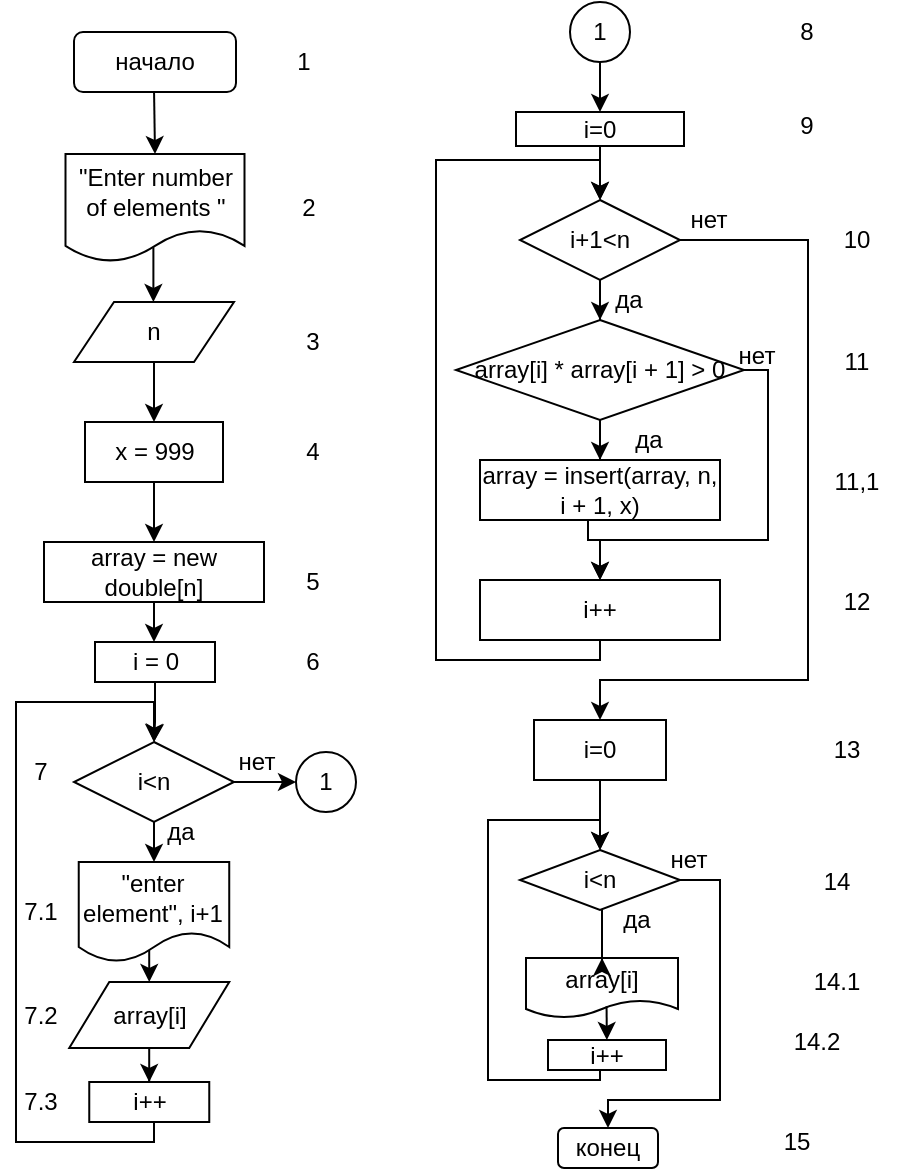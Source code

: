 <mxfile version="16.0.0" type="github">
  <diagram id="aShKJb1EcJVqntHxSxEi" name="Page-1">
    <mxGraphModel dx="661" dy="741" grid="1" gridSize="10" guides="1" tooltips="1" connect="1" arrows="1" fold="1" page="1" pageScale="1" pageWidth="827" pageHeight="1169" math="0" shadow="0">
      <root>
        <mxCell id="0" />
        <mxCell id="1" parent="0" />
        <mxCell id="8L_f6q-vc3C_Bcib5PFj-27" value="" style="edgeStyle=orthogonalEdgeStyle;rounded=0;orthogonalLoop=1;jettySize=auto;html=1;entryX=0.5;entryY=0;entryDx=0;entryDy=0;" parent="1" target="snDjKhzo3X8GfgQxH-U5-2" edge="1">
          <mxGeometry relative="1" as="geometry">
            <mxPoint x="989.029" y="45" as="sourcePoint" />
            <mxPoint x="989.5" y="75" as="targetPoint" />
          </mxGeometry>
        </mxCell>
        <mxCell id="8L_f6q-vc3C_Bcib5PFj-31" value="начало" style="rounded=1;whiteSpace=wrap;html=1;" parent="1" vertex="1">
          <mxGeometry x="949" y="15" width="81" height="30" as="geometry" />
        </mxCell>
        <mxCell id="IL574nIS1ITczs5gziKt-34" value="" style="edgeStyle=orthogonalEdgeStyle;rounded=0;orthogonalLoop=1;jettySize=auto;html=1;entryX=0.5;entryY=0;entryDx=0;entryDy=0;" parent="1" edge="1">
          <mxGeometry relative="1" as="geometry">
            <mxPoint x="1003.51" y="863" as="targetPoint" />
            <Array as="points">
              <mxPoint x="1003.51" y="1100" />
              <mxPoint x="871.51" y="1100" />
              <mxPoint x="871.51" y="840" />
              <mxPoint x="1003.51" y="840" />
            </Array>
          </mxGeometry>
        </mxCell>
        <mxCell id="dGg0gzjNT_DizceMxnT--4" value="1" style="text;html=1;strokeColor=none;fillColor=none;align=center;verticalAlign=middle;whiteSpace=wrap;rounded=0;" parent="1" vertex="1">
          <mxGeometry x="1050" y="22.5" width="28" height="15" as="geometry" />
        </mxCell>
        <mxCell id="snDjKhzo3X8GfgQxH-U5-4" value="" style="edgeStyle=orthogonalEdgeStyle;rounded=0;orthogonalLoop=1;jettySize=auto;html=1;exitX=0.491;exitY=0.864;exitDx=0;exitDy=0;exitPerimeter=0;" parent="1" source="snDjKhzo3X8GfgQxH-U5-2" target="snDjKhzo3X8GfgQxH-U5-3" edge="1">
          <mxGeometry relative="1" as="geometry" />
        </mxCell>
        <mxCell id="snDjKhzo3X8GfgQxH-U5-2" value="&lt;span&gt;&quot;Enter number of elements &quot;&lt;/span&gt;" style="shape=document;whiteSpace=wrap;html=1;boundedLbl=1;" parent="1" vertex="1">
          <mxGeometry x="944.75" y="76" width="89.5" height="54" as="geometry" />
        </mxCell>
        <mxCell id="snDjKhzo3X8GfgQxH-U5-6" value="" style="edgeStyle=orthogonalEdgeStyle;rounded=0;orthogonalLoop=1;jettySize=auto;html=1;" parent="1" source="snDjKhzo3X8GfgQxH-U5-3" target="snDjKhzo3X8GfgQxH-U5-5" edge="1">
          <mxGeometry relative="1" as="geometry" />
        </mxCell>
        <mxCell id="snDjKhzo3X8GfgQxH-U5-3" value="n" style="shape=parallelogram;perimeter=parallelogramPerimeter;whiteSpace=wrap;html=1;fixedSize=1;" parent="1" vertex="1">
          <mxGeometry x="949" y="150" width="80" height="30" as="geometry" />
        </mxCell>
        <mxCell id="snDjKhzo3X8GfgQxH-U5-8" value="" style="edgeStyle=orthogonalEdgeStyle;rounded=0;orthogonalLoop=1;jettySize=auto;html=1;" parent="1" source="snDjKhzo3X8GfgQxH-U5-5" target="snDjKhzo3X8GfgQxH-U5-7" edge="1">
          <mxGeometry relative="1" as="geometry" />
        </mxCell>
        <mxCell id="snDjKhzo3X8GfgQxH-U5-5" value="x = 999" style="whiteSpace=wrap;html=1;" parent="1" vertex="1">
          <mxGeometry x="954.5" y="210" width="69" height="30" as="geometry" />
        </mxCell>
        <mxCell id="snDjKhzo3X8GfgQxH-U5-10" value="" style="edgeStyle=orthogonalEdgeStyle;rounded=0;orthogonalLoop=1;jettySize=auto;html=1;" parent="1" source="snDjKhzo3X8GfgQxH-U5-7" target="snDjKhzo3X8GfgQxH-U5-9" edge="1">
          <mxGeometry relative="1" as="geometry" />
        </mxCell>
        <mxCell id="snDjKhzo3X8GfgQxH-U5-7" value="array = new double[n]" style="whiteSpace=wrap;html=1;" parent="1" vertex="1">
          <mxGeometry x="934" y="270" width="110" height="30" as="geometry" />
        </mxCell>
        <mxCell id="snDjKhzo3X8GfgQxH-U5-12" value="" style="edgeStyle=orthogonalEdgeStyle;rounded=0;orthogonalLoop=1;jettySize=auto;html=1;" parent="1" source="snDjKhzo3X8GfgQxH-U5-9" target="snDjKhzo3X8GfgQxH-U5-11" edge="1">
          <mxGeometry relative="1" as="geometry" />
        </mxCell>
        <mxCell id="snDjKhzo3X8GfgQxH-U5-9" value="i = 0" style="whiteSpace=wrap;html=1;" parent="1" vertex="1">
          <mxGeometry x="959.5" y="320" width="60" height="20" as="geometry" />
        </mxCell>
        <mxCell id="snDjKhzo3X8GfgQxH-U5-14" value="" style="edgeStyle=orthogonalEdgeStyle;rounded=0;orthogonalLoop=1;jettySize=auto;html=1;" parent="1" source="snDjKhzo3X8GfgQxH-U5-11" target="snDjKhzo3X8GfgQxH-U5-13" edge="1">
          <mxGeometry relative="1" as="geometry" />
        </mxCell>
        <mxCell id="snDjKhzo3X8GfgQxH-U5-20" style="edgeStyle=orthogonalEdgeStyle;rounded=0;orthogonalLoop=1;jettySize=auto;html=1;" parent="1" source="snDjKhzo3X8GfgQxH-U5-11" edge="1">
          <mxGeometry relative="1" as="geometry">
            <mxPoint x="1060" y="390.0" as="targetPoint" />
          </mxGeometry>
        </mxCell>
        <mxCell id="snDjKhzo3X8GfgQxH-U5-11" value="i&amp;lt;n" style="rhombus;whiteSpace=wrap;html=1;" parent="1" vertex="1">
          <mxGeometry x="949" y="370" width="80" height="40" as="geometry" />
        </mxCell>
        <mxCell id="snDjKhzo3X8GfgQxH-U5-16" value="" style="edgeStyle=orthogonalEdgeStyle;rounded=0;orthogonalLoop=1;jettySize=auto;html=1;exitX=0.483;exitY=0.854;exitDx=0;exitDy=0;exitPerimeter=0;entryX=0.5;entryY=0;entryDx=0;entryDy=0;" parent="1" source="snDjKhzo3X8GfgQxH-U5-13" target="snDjKhzo3X8GfgQxH-U5-15" edge="1">
          <mxGeometry relative="1" as="geometry" />
        </mxCell>
        <mxCell id="snDjKhzo3X8GfgQxH-U5-13" value="&quot;enter element&quot;, i+1" style="shape=document;whiteSpace=wrap;html=1;boundedLbl=1;" parent="1" vertex="1">
          <mxGeometry x="951.37" y="430" width="75.25" height="50" as="geometry" />
        </mxCell>
        <mxCell id="snDjKhzo3X8GfgQxH-U5-18" value="" style="edgeStyle=orthogonalEdgeStyle;rounded=0;orthogonalLoop=1;jettySize=auto;html=1;" parent="1" source="snDjKhzo3X8GfgQxH-U5-15" target="snDjKhzo3X8GfgQxH-U5-17" edge="1">
          <mxGeometry relative="1" as="geometry" />
        </mxCell>
        <mxCell id="snDjKhzo3X8GfgQxH-U5-15" value="array[i]" style="shape=parallelogram;perimeter=parallelogramPerimeter;whiteSpace=wrap;html=1;fixedSize=1;" parent="1" vertex="1">
          <mxGeometry x="946.63" y="490" width="79.99" height="33" as="geometry" />
        </mxCell>
        <mxCell id="snDjKhzo3X8GfgQxH-U5-19" style="edgeStyle=orthogonalEdgeStyle;rounded=0;orthogonalLoop=1;jettySize=auto;html=1;entryX=0.5;entryY=0;entryDx=0;entryDy=0;" parent="1" source="snDjKhzo3X8GfgQxH-U5-17" target="snDjKhzo3X8GfgQxH-U5-11" edge="1">
          <mxGeometry relative="1" as="geometry">
            <mxPoint x="920" y="350" as="targetPoint" />
            <Array as="points">
              <mxPoint x="989" y="570" />
              <mxPoint x="920" y="570" />
              <mxPoint x="920" y="350" />
              <mxPoint x="989" y="350" />
            </Array>
          </mxGeometry>
        </mxCell>
        <mxCell id="snDjKhzo3X8GfgQxH-U5-17" value="i++" style="whiteSpace=wrap;html=1;" parent="1" vertex="1">
          <mxGeometry x="956.63" y="540" width="60" height="20" as="geometry" />
        </mxCell>
        <mxCell id="snDjKhzo3X8GfgQxH-U5-21" value="1" style="ellipse;whiteSpace=wrap;html=1;aspect=fixed;" parent="1" vertex="1">
          <mxGeometry x="1060" y="375" width="30" height="30" as="geometry" />
        </mxCell>
        <mxCell id="snDjKhzo3X8GfgQxH-U5-34" value="" style="edgeStyle=orthogonalEdgeStyle;rounded=0;orthogonalLoop=1;jettySize=auto;html=1;" parent="1" source="snDjKhzo3X8GfgQxH-U5-22" target="snDjKhzo3X8GfgQxH-U5-33" edge="1">
          <mxGeometry relative="1" as="geometry" />
        </mxCell>
        <mxCell id="snDjKhzo3X8GfgQxH-U5-22" value="1" style="ellipse;whiteSpace=wrap;html=1;aspect=fixed;" parent="1" vertex="1">
          <mxGeometry x="1197" width="30" height="30" as="geometry" />
        </mxCell>
        <mxCell id="snDjKhzo3X8GfgQxH-U5-23" value="2" style="text;html=1;align=center;verticalAlign=middle;resizable=0;points=[];autosize=1;strokeColor=none;fillColor=none;" parent="1" vertex="1">
          <mxGeometry x="1056" y="93" width="20" height="20" as="geometry" />
        </mxCell>
        <mxCell id="snDjKhzo3X8GfgQxH-U5-24" value="3" style="text;html=1;align=center;verticalAlign=middle;resizable=0;points=[];autosize=1;strokeColor=none;fillColor=none;" parent="1" vertex="1">
          <mxGeometry x="1058" y="160" width="20" height="20" as="geometry" />
        </mxCell>
        <mxCell id="snDjKhzo3X8GfgQxH-U5-26" value="4" style="text;html=1;align=center;verticalAlign=middle;resizable=0;points=[];autosize=1;strokeColor=none;fillColor=none;" parent="1" vertex="1">
          <mxGeometry x="1058" y="215" width="20" height="20" as="geometry" />
        </mxCell>
        <mxCell id="snDjKhzo3X8GfgQxH-U5-27" value="5" style="text;html=1;align=center;verticalAlign=middle;resizable=0;points=[];autosize=1;strokeColor=none;fillColor=none;" parent="1" vertex="1">
          <mxGeometry x="1058" y="280" width="20" height="20" as="geometry" />
        </mxCell>
        <mxCell id="snDjKhzo3X8GfgQxH-U5-28" value="6" style="text;html=1;align=center;verticalAlign=middle;resizable=0;points=[];autosize=1;strokeColor=none;fillColor=none;" parent="1" vertex="1">
          <mxGeometry x="1058" y="320" width="20" height="20" as="geometry" />
        </mxCell>
        <mxCell id="snDjKhzo3X8GfgQxH-U5-29" value="7" style="text;html=1;align=center;verticalAlign=middle;resizable=0;points=[];autosize=1;strokeColor=none;fillColor=none;" parent="1" vertex="1">
          <mxGeometry x="921.75" y="375" width="20" height="20" as="geometry" />
        </mxCell>
        <mxCell id="snDjKhzo3X8GfgQxH-U5-30" value="7.1" style="text;html=1;align=center;verticalAlign=middle;resizable=0;points=[];autosize=1;strokeColor=none;fillColor=none;" parent="1" vertex="1">
          <mxGeometry x="916.63" y="445" width="30" height="20" as="geometry" />
        </mxCell>
        <mxCell id="snDjKhzo3X8GfgQxH-U5-31" value="7.2" style="text;html=1;align=center;verticalAlign=middle;resizable=0;points=[];autosize=1;strokeColor=none;fillColor=none;" parent="1" vertex="1">
          <mxGeometry x="916.63" y="496.5" width="30" height="20" as="geometry" />
        </mxCell>
        <mxCell id="snDjKhzo3X8GfgQxH-U5-32" value="7.3" style="text;html=1;align=center;verticalAlign=middle;resizable=0;points=[];autosize=1;strokeColor=none;fillColor=none;" parent="1" vertex="1">
          <mxGeometry x="916.63" y="540" width="30" height="20" as="geometry" />
        </mxCell>
        <mxCell id="snDjKhzo3X8GfgQxH-U5-36" value="" style="edgeStyle=orthogonalEdgeStyle;rounded=0;orthogonalLoop=1;jettySize=auto;html=1;" parent="1" source="snDjKhzo3X8GfgQxH-U5-33" target="snDjKhzo3X8GfgQxH-U5-35" edge="1">
          <mxGeometry relative="1" as="geometry" />
        </mxCell>
        <mxCell id="snDjKhzo3X8GfgQxH-U5-33" value="i=0" style="whiteSpace=wrap;html=1;" parent="1" vertex="1">
          <mxGeometry x="1170" y="55" width="84" height="17" as="geometry" />
        </mxCell>
        <mxCell id="snDjKhzo3X8GfgQxH-U5-38" value="" style="edgeStyle=orthogonalEdgeStyle;rounded=0;orthogonalLoop=1;jettySize=auto;html=1;" parent="1" source="snDjKhzo3X8GfgQxH-U5-35" target="snDjKhzo3X8GfgQxH-U5-37" edge="1">
          <mxGeometry relative="1" as="geometry" />
        </mxCell>
        <mxCell id="snDjKhzo3X8GfgQxH-U5-51" style="edgeStyle=orthogonalEdgeStyle;rounded=0;orthogonalLoop=1;jettySize=auto;html=1;entryX=0.5;entryY=0;entryDx=0;entryDy=0;" parent="1" source="snDjKhzo3X8GfgQxH-U5-35" target="snDjKhzo3X8GfgQxH-U5-52" edge="1">
          <mxGeometry relative="1" as="geometry">
            <mxPoint x="1206" y="369" as="targetPoint" />
            <Array as="points">
              <mxPoint x="1316" y="119" />
              <mxPoint x="1316" y="339" />
              <mxPoint x="1212" y="339" />
            </Array>
          </mxGeometry>
        </mxCell>
        <mxCell id="snDjKhzo3X8GfgQxH-U5-35" value="i+1&amp;lt;n" style="rhombus;whiteSpace=wrap;html=1;" parent="1" vertex="1">
          <mxGeometry x="1172" y="99" width="80" height="40" as="geometry" />
        </mxCell>
        <mxCell id="snDjKhzo3X8GfgQxH-U5-44" value="" style="edgeStyle=orthogonalEdgeStyle;rounded=0;orthogonalLoop=1;jettySize=auto;html=1;" parent="1" source="snDjKhzo3X8GfgQxH-U5-37" target="snDjKhzo3X8GfgQxH-U5-43" edge="1">
          <mxGeometry relative="1" as="geometry" />
        </mxCell>
        <mxCell id="snDjKhzo3X8GfgQxH-U5-48" style="edgeStyle=orthogonalEdgeStyle;rounded=0;orthogonalLoop=1;jettySize=auto;html=1;entryX=0.5;entryY=0;entryDx=0;entryDy=0;" parent="1" source="snDjKhzo3X8GfgQxH-U5-37" target="snDjKhzo3X8GfgQxH-U5-46" edge="1">
          <mxGeometry relative="1" as="geometry">
            <mxPoint x="1212" y="284" as="targetPoint" />
            <Array as="points">
              <mxPoint x="1296" y="184" />
              <mxPoint x="1296" y="269" />
              <mxPoint x="1212" y="269" />
            </Array>
          </mxGeometry>
        </mxCell>
        <mxCell id="snDjKhzo3X8GfgQxH-U5-37" value="array[i] * array[i + 1] &amp;gt; 0" style="rhombus;whiteSpace=wrap;html=1;" parent="1" vertex="1">
          <mxGeometry x="1140" y="159" width="144" height="50" as="geometry" />
        </mxCell>
        <mxCell id="snDjKhzo3X8GfgQxH-U5-39" value="да" style="text;html=1;align=center;verticalAlign=middle;resizable=0;points=[];autosize=1;strokeColor=none;fillColor=none;" parent="1" vertex="1">
          <mxGeometry x="986.63" y="405" width="30" height="20" as="geometry" />
        </mxCell>
        <mxCell id="snDjKhzo3X8GfgQxH-U5-40" value="нет" style="text;html=1;align=center;verticalAlign=middle;resizable=0;points=[];autosize=1;strokeColor=none;fillColor=none;" parent="1" vertex="1">
          <mxGeometry x="1025" y="370" width="30" height="20" as="geometry" />
        </mxCell>
        <mxCell id="snDjKhzo3X8GfgQxH-U5-41" value="да" style="text;html=1;align=center;verticalAlign=middle;resizable=0;points=[];autosize=1;strokeColor=none;fillColor=none;" parent="1" vertex="1">
          <mxGeometry x="1211" y="139" width="30" height="20" as="geometry" />
        </mxCell>
        <mxCell id="snDjKhzo3X8GfgQxH-U5-42" value="нет" style="text;html=1;align=center;verticalAlign=middle;resizable=0;points=[];autosize=1;strokeColor=none;fillColor=none;" parent="1" vertex="1">
          <mxGeometry x="1251" y="99" width="30" height="20" as="geometry" />
        </mxCell>
        <mxCell id="snDjKhzo3X8GfgQxH-U5-47" value="" style="edgeStyle=orthogonalEdgeStyle;rounded=0;orthogonalLoop=1;jettySize=auto;html=1;" parent="1" source="snDjKhzo3X8GfgQxH-U5-43" target="snDjKhzo3X8GfgQxH-U5-46" edge="1">
          <mxGeometry relative="1" as="geometry">
            <Array as="points">
              <mxPoint x="1206" y="269" />
              <mxPoint x="1212" y="269" />
            </Array>
          </mxGeometry>
        </mxCell>
        <mxCell id="snDjKhzo3X8GfgQxH-U5-43" value="array = insert(array, n, i + 1, x)" style="whiteSpace=wrap;html=1;" parent="1" vertex="1">
          <mxGeometry x="1152" y="229" width="120" height="30" as="geometry" />
        </mxCell>
        <mxCell id="snDjKhzo3X8GfgQxH-U5-45" value="да" style="text;html=1;align=center;verticalAlign=middle;resizable=0;points=[];autosize=1;strokeColor=none;fillColor=none;" parent="1" vertex="1">
          <mxGeometry x="1221" y="209" width="30" height="20" as="geometry" />
        </mxCell>
        <mxCell id="snDjKhzo3X8GfgQxH-U5-49" style="edgeStyle=orthogonalEdgeStyle;rounded=0;orthogonalLoop=1;jettySize=auto;html=1;" parent="1" source="snDjKhzo3X8GfgQxH-U5-46" edge="1">
          <mxGeometry relative="1" as="geometry">
            <mxPoint x="1212" y="99" as="targetPoint" />
            <Array as="points">
              <mxPoint x="1212" y="329" />
              <mxPoint x="1130" y="329" />
              <mxPoint x="1130" y="79" />
              <mxPoint x="1212" y="79" />
            </Array>
          </mxGeometry>
        </mxCell>
        <mxCell id="snDjKhzo3X8GfgQxH-U5-46" value="i++" style="whiteSpace=wrap;html=1;" parent="1" vertex="1">
          <mxGeometry x="1152" y="289" width="120" height="30" as="geometry" />
        </mxCell>
        <mxCell id="snDjKhzo3X8GfgQxH-U5-50" value="нет" style="text;html=1;align=center;verticalAlign=middle;resizable=0;points=[];autosize=1;strokeColor=none;fillColor=none;" parent="1" vertex="1">
          <mxGeometry x="1275" y="167" width="30" height="20" as="geometry" />
        </mxCell>
        <mxCell id="snDjKhzo3X8GfgQxH-U5-60" value="" style="edgeStyle=orthogonalEdgeStyle;rounded=0;orthogonalLoop=1;jettySize=auto;html=1;" parent="1" source="snDjKhzo3X8GfgQxH-U5-52" target="snDjKhzo3X8GfgQxH-U5-59" edge="1">
          <mxGeometry relative="1" as="geometry" />
        </mxCell>
        <mxCell id="snDjKhzo3X8GfgQxH-U5-52" value="i=0" style="whiteSpace=wrap;html=1;" parent="1" vertex="1">
          <mxGeometry x="1179" y="359" width="66" height="30" as="geometry" />
        </mxCell>
        <mxCell id="snDjKhzo3X8GfgQxH-U5-53" value="array[i]" style="shape=document;whiteSpace=wrap;html=1;boundedLbl=1;" parent="1" vertex="1">
          <mxGeometry x="1175" y="478" width="76" height="30" as="geometry" />
        </mxCell>
        <mxCell id="snDjKhzo3X8GfgQxH-U5-57" style="edgeStyle=orthogonalEdgeStyle;rounded=0;orthogonalLoop=1;jettySize=auto;html=1;entryX=0.5;entryY=0;entryDx=0;entryDy=0;" parent="1" source="snDjKhzo3X8GfgQxH-U5-55" target="snDjKhzo3X8GfgQxH-U5-59" edge="1">
          <mxGeometry relative="1" as="geometry">
            <mxPoint x="1176" y="399" as="targetPoint" />
            <Array as="points">
              <mxPoint x="1212" y="539" />
              <mxPoint x="1156" y="539" />
              <mxPoint x="1156" y="409" />
              <mxPoint x="1212" y="409" />
            </Array>
          </mxGeometry>
        </mxCell>
        <mxCell id="snDjKhzo3X8GfgQxH-U5-55" value="i++" style="whiteSpace=wrap;html=1;" parent="1" vertex="1">
          <mxGeometry x="1186" y="519" width="59" height="15" as="geometry" />
        </mxCell>
        <mxCell id="snDjKhzo3X8GfgQxH-U5-61" value="" style="edgeStyle=orthogonalEdgeStyle;rounded=0;orthogonalLoop=1;jettySize=auto;html=1;entryX=0.5;entryY=0;entryDx=0;entryDy=0;" parent="1" source="snDjKhzo3X8GfgQxH-U5-59" target="snDjKhzo3X8GfgQxH-U5-53" edge="1">
          <mxGeometry relative="1" as="geometry">
            <Array as="points">
              <mxPoint x="1213" y="479" />
              <mxPoint x="1213" y="479" />
            </Array>
          </mxGeometry>
        </mxCell>
        <mxCell id="snDjKhzo3X8GfgQxH-U5-64" style="edgeStyle=orthogonalEdgeStyle;rounded=0;orthogonalLoop=1;jettySize=auto;html=1;entryX=0.5;entryY=0;entryDx=0;entryDy=0;" parent="1" source="snDjKhzo3X8GfgQxH-U5-59" target="snDjKhzo3X8GfgQxH-U5-66" edge="1">
          <mxGeometry relative="1" as="geometry">
            <mxPoint x="1256" y="579" as="targetPoint" />
            <Array as="points">
              <mxPoint x="1272" y="439" />
              <mxPoint x="1272" y="549" />
              <mxPoint x="1216" y="549" />
            </Array>
          </mxGeometry>
        </mxCell>
        <mxCell id="snDjKhzo3X8GfgQxH-U5-59" value="i&amp;lt;n" style="rhombus;whiteSpace=wrap;html=1;" parent="1" vertex="1">
          <mxGeometry x="1172" y="424" width="80" height="30" as="geometry" />
        </mxCell>
        <mxCell id="snDjKhzo3X8GfgQxH-U5-62" value="" style="endArrow=classic;html=1;rounded=0;exitX=0.53;exitY=0.805;exitDx=0;exitDy=0;exitPerimeter=0;" parent="1" source="snDjKhzo3X8GfgQxH-U5-53" target="snDjKhzo3X8GfgQxH-U5-55" edge="1">
          <mxGeometry width="50" height="50" relative="1" as="geometry">
            <mxPoint x="1196" y="529" as="sourcePoint" />
            <mxPoint x="1246" y="479" as="targetPoint" />
          </mxGeometry>
        </mxCell>
        <mxCell id="snDjKhzo3X8GfgQxH-U5-63" value="да" style="text;html=1;align=center;verticalAlign=middle;resizable=0;points=[];autosize=1;strokeColor=none;fillColor=none;" parent="1" vertex="1">
          <mxGeometry x="1215" y="449" width="30" height="20" as="geometry" />
        </mxCell>
        <mxCell id="snDjKhzo3X8GfgQxH-U5-65" value="нет" style="text;html=1;align=center;verticalAlign=middle;resizable=0;points=[];autosize=1;strokeColor=none;fillColor=none;" parent="1" vertex="1">
          <mxGeometry x="1241" y="419" width="30" height="20" as="geometry" />
        </mxCell>
        <mxCell id="snDjKhzo3X8GfgQxH-U5-66" value="конец" style="rounded=1;whiteSpace=wrap;html=1;" parent="1" vertex="1">
          <mxGeometry x="1191" y="563" width="50" height="20" as="geometry" />
        </mxCell>
        <mxCell id="snDjKhzo3X8GfgQxH-U5-67" value="8" style="text;html=1;align=center;verticalAlign=middle;resizable=0;points=[];autosize=1;strokeColor=none;fillColor=none;" parent="1" vertex="1">
          <mxGeometry x="1305" y="5" width="20" height="20" as="geometry" />
        </mxCell>
        <mxCell id="snDjKhzo3X8GfgQxH-U5-68" value="9" style="text;html=1;align=center;verticalAlign=middle;resizable=0;points=[];autosize=1;strokeColor=none;fillColor=none;" parent="1" vertex="1">
          <mxGeometry x="1305" y="52" width="20" height="20" as="geometry" />
        </mxCell>
        <mxCell id="snDjKhzo3X8GfgQxH-U5-69" value="10" style="text;html=1;align=center;verticalAlign=middle;resizable=0;points=[];autosize=1;strokeColor=none;fillColor=none;" parent="1" vertex="1">
          <mxGeometry x="1325" y="109" width="30" height="20" as="geometry" />
        </mxCell>
        <mxCell id="snDjKhzo3X8GfgQxH-U5-70" value="11" style="text;html=1;align=center;verticalAlign=middle;resizable=0;points=[];autosize=1;strokeColor=none;fillColor=none;" parent="1" vertex="1">
          <mxGeometry x="1325" y="170" width="30" height="20" as="geometry" />
        </mxCell>
        <mxCell id="snDjKhzo3X8GfgQxH-U5-71" value="11,1" style="text;html=1;align=center;verticalAlign=middle;resizable=0;points=[];autosize=1;strokeColor=none;fillColor=none;" parent="1" vertex="1">
          <mxGeometry x="1320" y="230" width="40" height="20" as="geometry" />
        </mxCell>
        <mxCell id="snDjKhzo3X8GfgQxH-U5-72" value="12" style="text;html=1;align=center;verticalAlign=middle;resizable=0;points=[];autosize=1;strokeColor=none;fillColor=none;" parent="1" vertex="1">
          <mxGeometry x="1325" y="290" width="30" height="20" as="geometry" />
        </mxCell>
        <mxCell id="snDjKhzo3X8GfgQxH-U5-73" value="13" style="text;html=1;align=center;verticalAlign=middle;resizable=0;points=[];autosize=1;strokeColor=none;fillColor=none;" parent="1" vertex="1">
          <mxGeometry x="1320" y="364" width="30" height="20" as="geometry" />
        </mxCell>
        <mxCell id="snDjKhzo3X8GfgQxH-U5-74" value="14" style="text;html=1;align=center;verticalAlign=middle;resizable=0;points=[];autosize=1;strokeColor=none;fillColor=none;" parent="1" vertex="1">
          <mxGeometry x="1315" y="430" width="30" height="20" as="geometry" />
        </mxCell>
        <mxCell id="snDjKhzo3X8GfgQxH-U5-75" value="14.1" style="text;html=1;align=center;verticalAlign=middle;resizable=0;points=[];autosize=1;strokeColor=none;fillColor=none;" parent="1" vertex="1">
          <mxGeometry x="1310" y="480" width="40" height="20" as="geometry" />
        </mxCell>
        <mxCell id="snDjKhzo3X8GfgQxH-U5-76" value="14.2" style="text;html=1;align=center;verticalAlign=middle;resizable=0;points=[];autosize=1;strokeColor=none;fillColor=none;" parent="1" vertex="1">
          <mxGeometry x="1300" y="510" width="40" height="20" as="geometry" />
        </mxCell>
        <mxCell id="snDjKhzo3X8GfgQxH-U5-77" value="15" style="text;html=1;align=center;verticalAlign=middle;resizable=0;points=[];autosize=1;strokeColor=none;fillColor=none;" parent="1" vertex="1">
          <mxGeometry x="1295" y="560" width="30" height="20" as="geometry" />
        </mxCell>
      </root>
    </mxGraphModel>
  </diagram>
</mxfile>
